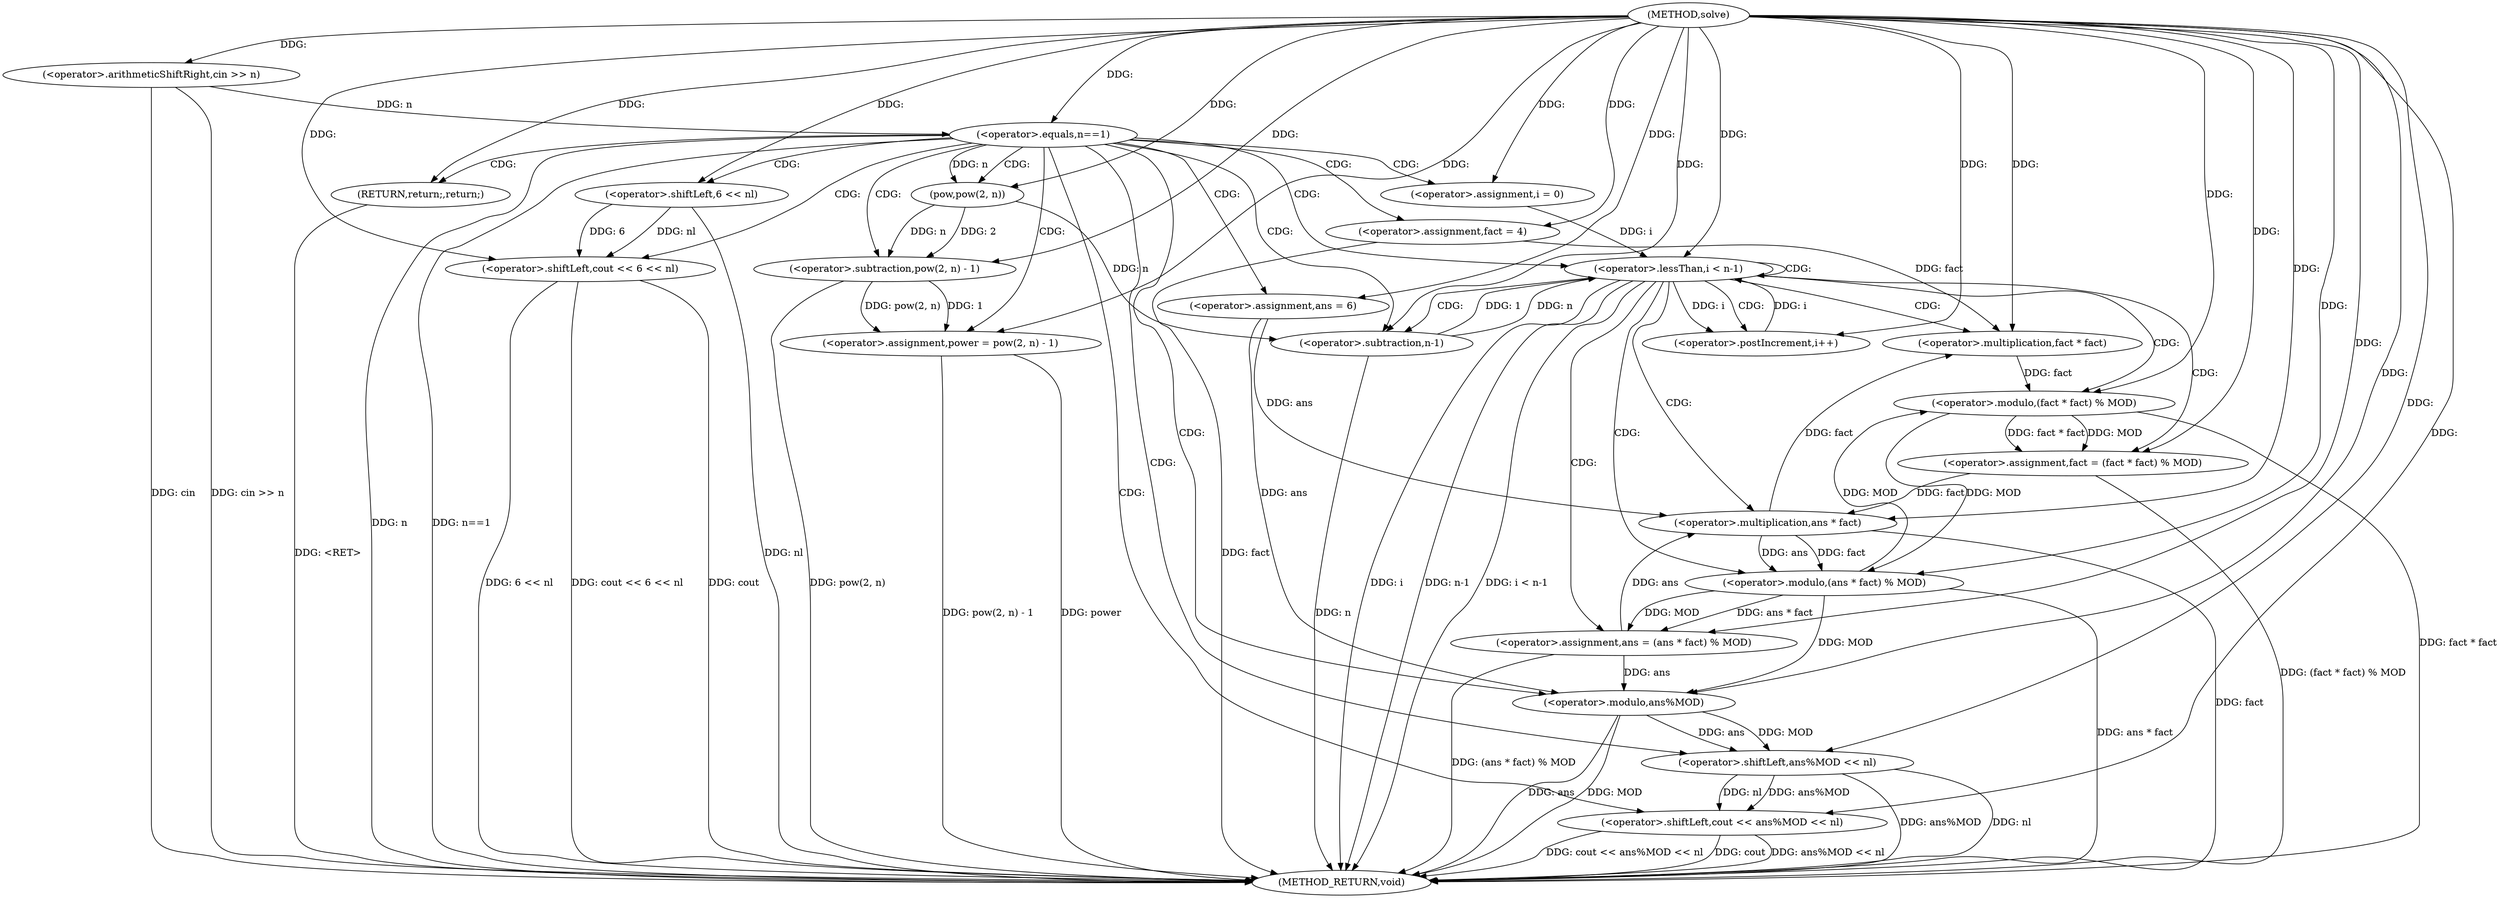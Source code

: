 digraph "solve" {  
"1000415" [label = "(METHOD,solve)" ]
"1000482" [label = "(METHOD_RETURN,void)" ]
"1000418" [label = "(<operator>.arithmeticShiftRight,cin >> n)" ]
"1000433" [label = "(<operator>.assignment,power = pow(2, n) - 1)" ]
"1000441" [label = "(<operator>.assignment,fact = 4)" ]
"1000445" [label = "(<operator>.assignment,ans = 6)" ]
"1000475" [label = "(<operator>.shiftLeft,cout << ans%MOD << nl)" ]
"1000422" [label = "(<operator>.equals,n==1)" ]
"1000450" [label = "(<operator>.assignment,i = 0)" ]
"1000453" [label = "(<operator>.lessThan,i < n-1)" ]
"1000458" [label = "(<operator>.postIncrement,i++)" ]
"1000426" [label = "(<operator>.shiftLeft,cout << 6 << nl)" ]
"1000431" [label = "(RETURN,return;,return;)" ]
"1000435" [label = "(<operator>.subtraction,pow(2, n) - 1)" ]
"1000461" [label = "(<operator>.assignment,fact = (fact * fact) % MOD)" ]
"1000468" [label = "(<operator>.assignment,ans = (ans * fact) % MOD)" ]
"1000477" [label = "(<operator>.shiftLeft,ans%MOD << nl)" ]
"1000436" [label = "(pow,pow(2, n))" ]
"1000455" [label = "(<operator>.subtraction,n-1)" ]
"1000478" [label = "(<operator>.modulo,ans%MOD)" ]
"1000428" [label = "(<operator>.shiftLeft,6 << nl)" ]
"1000463" [label = "(<operator>.modulo,(fact * fact) % MOD)" ]
"1000470" [label = "(<operator>.modulo,(ans * fact) % MOD)" ]
"1000464" [label = "(<operator>.multiplication,fact * fact)" ]
"1000471" [label = "(<operator>.multiplication,ans * fact)" ]
  "1000431" -> "1000482"  [ label = "DDG: <RET>"] 
  "1000418" -> "1000482"  [ label = "DDG: cin >> n"] 
  "1000422" -> "1000482"  [ label = "DDG: n"] 
  "1000422" -> "1000482"  [ label = "DDG: n==1"] 
  "1000433" -> "1000482"  [ label = "DDG: power"] 
  "1000435" -> "1000482"  [ label = "DDG: pow(2, n)"] 
  "1000433" -> "1000482"  [ label = "DDG: pow(2, n) - 1"] 
  "1000441" -> "1000482"  [ label = "DDG: fact"] 
  "1000453" -> "1000482"  [ label = "DDG: i"] 
  "1000455" -> "1000482"  [ label = "DDG: n"] 
  "1000453" -> "1000482"  [ label = "DDG: n-1"] 
  "1000453" -> "1000482"  [ label = "DDG: i < n-1"] 
  "1000475" -> "1000482"  [ label = "DDG: cout"] 
  "1000478" -> "1000482"  [ label = "DDG: ans"] 
  "1000478" -> "1000482"  [ label = "DDG: MOD"] 
  "1000477" -> "1000482"  [ label = "DDG: ans%MOD"] 
  "1000477" -> "1000482"  [ label = "DDG: nl"] 
  "1000475" -> "1000482"  [ label = "DDG: ans%MOD << nl"] 
  "1000475" -> "1000482"  [ label = "DDG: cout << ans%MOD << nl"] 
  "1000463" -> "1000482"  [ label = "DDG: fact * fact"] 
  "1000461" -> "1000482"  [ label = "DDG: (fact * fact) % MOD"] 
  "1000471" -> "1000482"  [ label = "DDG: fact"] 
  "1000470" -> "1000482"  [ label = "DDG: ans * fact"] 
  "1000468" -> "1000482"  [ label = "DDG: (ans * fact) % MOD"] 
  "1000426" -> "1000482"  [ label = "DDG: cout"] 
  "1000428" -> "1000482"  [ label = "DDG: nl"] 
  "1000426" -> "1000482"  [ label = "DDG: 6 << nl"] 
  "1000426" -> "1000482"  [ label = "DDG: cout << 6 << nl"] 
  "1000418" -> "1000482"  [ label = "DDG: cin"] 
  "1000435" -> "1000433"  [ label = "DDG: 1"] 
  "1000435" -> "1000433"  [ label = "DDG: pow(2, n)"] 
  "1000415" -> "1000441"  [ label = "DDG: "] 
  "1000415" -> "1000445"  [ label = "DDG: "] 
  "1000415" -> "1000418"  [ label = "DDG: "] 
  "1000415" -> "1000433"  [ label = "DDG: "] 
  "1000415" -> "1000450"  [ label = "DDG: "] 
  "1000415" -> "1000475"  [ label = "DDG: "] 
  "1000477" -> "1000475"  [ label = "DDG: nl"] 
  "1000477" -> "1000475"  [ label = "DDG: ans%MOD"] 
  "1000418" -> "1000422"  [ label = "DDG: n"] 
  "1000415" -> "1000422"  [ label = "DDG: "] 
  "1000415" -> "1000431"  [ label = "DDG: "] 
  "1000436" -> "1000435"  [ label = "DDG: n"] 
  "1000436" -> "1000435"  [ label = "DDG: 2"] 
  "1000415" -> "1000435"  [ label = "DDG: "] 
  "1000450" -> "1000453"  [ label = "DDG: i"] 
  "1000458" -> "1000453"  [ label = "DDG: i"] 
  "1000415" -> "1000453"  [ label = "DDG: "] 
  "1000455" -> "1000453"  [ label = "DDG: 1"] 
  "1000455" -> "1000453"  [ label = "DDG: n"] 
  "1000453" -> "1000458"  [ label = "DDG: i"] 
  "1000415" -> "1000458"  [ label = "DDG: "] 
  "1000463" -> "1000461"  [ label = "DDG: fact * fact"] 
  "1000463" -> "1000461"  [ label = "DDG: MOD"] 
  "1000470" -> "1000468"  [ label = "DDG: ans * fact"] 
  "1000470" -> "1000468"  [ label = "DDG: MOD"] 
  "1000478" -> "1000477"  [ label = "DDG: ans"] 
  "1000478" -> "1000477"  [ label = "DDG: MOD"] 
  "1000415" -> "1000477"  [ label = "DDG: "] 
  "1000415" -> "1000426"  [ label = "DDG: "] 
  "1000428" -> "1000426"  [ label = "DDG: nl"] 
  "1000428" -> "1000426"  [ label = "DDG: 6"] 
  "1000415" -> "1000436"  [ label = "DDG: "] 
  "1000422" -> "1000436"  [ label = "DDG: n"] 
  "1000436" -> "1000455"  [ label = "DDG: n"] 
  "1000415" -> "1000455"  [ label = "DDG: "] 
  "1000415" -> "1000461"  [ label = "DDG: "] 
  "1000415" -> "1000468"  [ label = "DDG: "] 
  "1000445" -> "1000478"  [ label = "DDG: ans"] 
  "1000468" -> "1000478"  [ label = "DDG: ans"] 
  "1000415" -> "1000478"  [ label = "DDG: "] 
  "1000470" -> "1000478"  [ label = "DDG: MOD"] 
  "1000415" -> "1000428"  [ label = "DDG: "] 
  "1000464" -> "1000463"  [ label = "DDG: fact"] 
  "1000470" -> "1000463"  [ label = "DDG: MOD"] 
  "1000415" -> "1000463"  [ label = "DDG: "] 
  "1000471" -> "1000470"  [ label = "DDG: fact"] 
  "1000471" -> "1000470"  [ label = "DDG: ans"] 
  "1000463" -> "1000470"  [ label = "DDG: MOD"] 
  "1000415" -> "1000470"  [ label = "DDG: "] 
  "1000441" -> "1000464"  [ label = "DDG: fact"] 
  "1000471" -> "1000464"  [ label = "DDG: fact"] 
  "1000415" -> "1000464"  [ label = "DDG: "] 
  "1000445" -> "1000471"  [ label = "DDG: ans"] 
  "1000468" -> "1000471"  [ label = "DDG: ans"] 
  "1000415" -> "1000471"  [ label = "DDG: "] 
  "1000461" -> "1000471"  [ label = "DDG: fact"] 
  "1000422" -> "1000436"  [ label = "CDG: "] 
  "1000422" -> "1000426"  [ label = "CDG: "] 
  "1000422" -> "1000453"  [ label = "CDG: "] 
  "1000422" -> "1000477"  [ label = "CDG: "] 
  "1000422" -> "1000478"  [ label = "CDG: "] 
  "1000422" -> "1000431"  [ label = "CDG: "] 
  "1000422" -> "1000435"  [ label = "CDG: "] 
  "1000422" -> "1000450"  [ label = "CDG: "] 
  "1000422" -> "1000445"  [ label = "CDG: "] 
  "1000422" -> "1000455"  [ label = "CDG: "] 
  "1000422" -> "1000441"  [ label = "CDG: "] 
  "1000422" -> "1000475"  [ label = "CDG: "] 
  "1000422" -> "1000428"  [ label = "CDG: "] 
  "1000422" -> "1000433"  [ label = "CDG: "] 
  "1000453" -> "1000461"  [ label = "CDG: "] 
  "1000453" -> "1000464"  [ label = "CDG: "] 
  "1000453" -> "1000453"  [ label = "CDG: "] 
  "1000453" -> "1000471"  [ label = "CDG: "] 
  "1000453" -> "1000463"  [ label = "CDG: "] 
  "1000453" -> "1000455"  [ label = "CDG: "] 
  "1000453" -> "1000458"  [ label = "CDG: "] 
  "1000453" -> "1000470"  [ label = "CDG: "] 
  "1000453" -> "1000468"  [ label = "CDG: "] 
}
